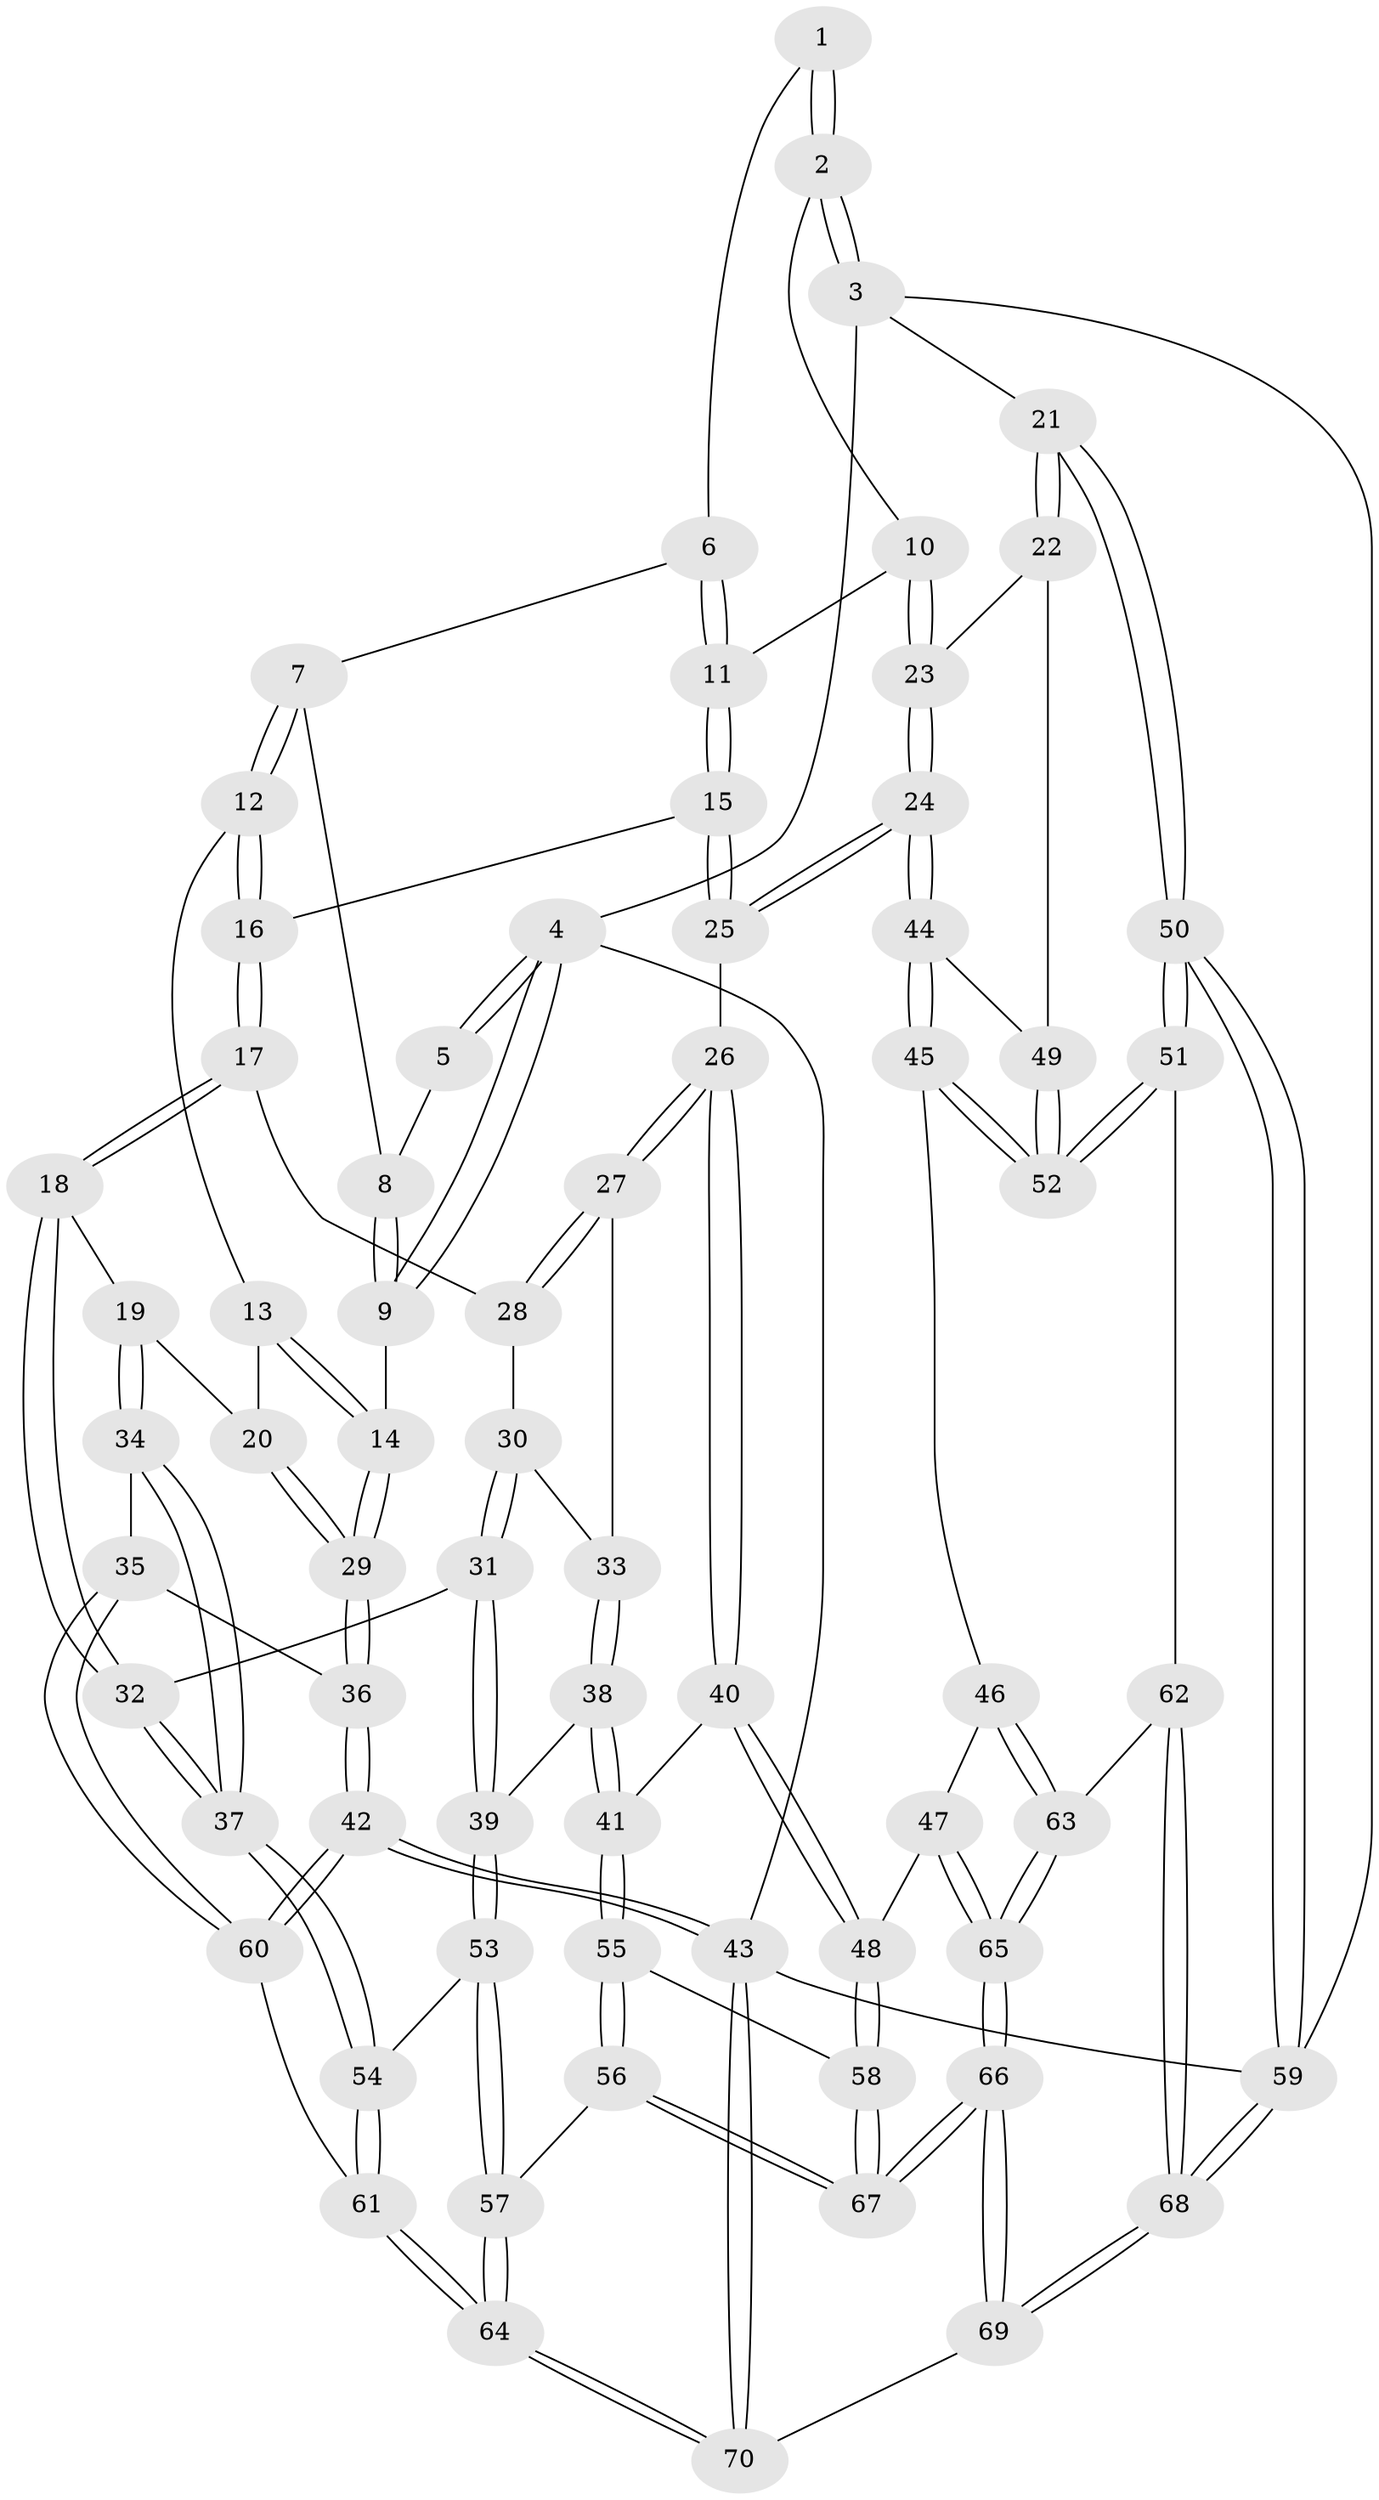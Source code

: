 // coarse degree distribution, {3: 0.2564102564102564, 5: 0.3076923076923077, 4: 0.358974358974359, 6: 0.07692307692307693}
// Generated by graph-tools (version 1.1) at 2025/42/03/06/25 10:42:34]
// undirected, 70 vertices, 172 edges
graph export_dot {
graph [start="1"]
  node [color=gray90,style=filled];
  1 [pos="+0.48733688711709805+0"];
  2 [pos="+0.8385363783257145+0"];
  3 [pos="+1+0"];
  4 [pos="+0+0"];
  5 [pos="+0.3532671378812551+0"];
  6 [pos="+0.4414551711494712+0.1544606637921702"];
  7 [pos="+0.3581409011261505+0.1378040997208861"];
  8 [pos="+0.3528716950320943+0.12666924543364474"];
  9 [pos="+0+0.03101759312971622"];
  10 [pos="+0.7744078197242725+0.07155412263451519"];
  11 [pos="+0.6231185821042908+0.1972835163644243"];
  12 [pos="+0.3202888153955955+0.21925037006521725"];
  13 [pos="+0.28125218426149845+0.2378302647248128"];
  14 [pos="+0+0.2604755460571024"];
  15 [pos="+0.5538946608711387+0.3532635749956326"];
  16 [pos="+0.4556389513627446+0.41106639946762336"];
  17 [pos="+0.4241219102243682+0.45191576274433104"];
  18 [pos="+0.4194391597351137+0.4547782284305272"];
  19 [pos="+0.34600072178303265+0.4812215586847938"];
  20 [pos="+0.27617391081703657+0.455237760111126"];
  21 [pos="+1+0.5132228062398186"];
  22 [pos="+1+0.5113769000575012"];
  23 [pos="+0.879326131944776+0.48654580537025066"];
  24 [pos="+0.7854989292851294+0.5420015073932741"];
  25 [pos="+0.732461586429015+0.5339054985402081"];
  26 [pos="+0.7033428768604665+0.5532689235192141"];
  27 [pos="+0.6373631003182039+0.5819648951592867"];
  28 [pos="+0.48224049299242594+0.5123131849770923"];
  29 [pos="+0+0.40965785608090594"];
  30 [pos="+0.5246486097545746+0.5936927525010283"];
  31 [pos="+0.502054769243839+0.6845120952677899"];
  32 [pos="+0.4568518543125394+0.61492144280102"];
  33 [pos="+0.6029087705668706+0.6156995072982142"];
  34 [pos="+0.30564882459201287+0.6678749024747357"];
  35 [pos="+0.13225513634791652+0.6920958462014516"];
  36 [pos="+0+0.4212591876455724"];
  37 [pos="+0.34341809972948717+0.7148024644919206"];
  38 [pos="+0.5690793792462281+0.7054077687293976"];
  39 [pos="+0.5021104361278442+0.6847943052701208"];
  40 [pos="+0.6360124274360943+0.7360368520517799"];
  41 [pos="+0.5771137347458244+0.7166827504423199"];
  42 [pos="+0+1"];
  43 [pos="+0+1"];
  44 [pos="+0.7898057082917253+0.7086659468985134"];
  45 [pos="+0.7871647125925483+0.7193266130000803"];
  46 [pos="+0.7605239843316965+0.757351757147067"];
  47 [pos="+0.7117882156569727+0.78105765574132"];
  48 [pos="+0.7030863942353119+0.7833302062005107"];
  49 [pos="+0.9226925306252023+0.698869934349079"];
  50 [pos="+1+0.8314336437943844"];
  51 [pos="+0.9848883577841377+0.8192188549895064"];
  52 [pos="+0.9845096039278265+0.8188657003516588"];
  53 [pos="+0.3731275651628807+0.7583751126794682"];
  54 [pos="+0.37024751657003074+0.7560756595121385"];
  55 [pos="+0.5351515796619529+0.8105249809132672"];
  56 [pos="+0.439337782011178+0.8792941832225818"];
  57 [pos="+0.4220156134846396+0.880786700329561"];
  58 [pos="+0.6590980850605723+0.8537588000615186"];
  59 [pos="+1+1"];
  60 [pos="+0.12256535104123083+0.8291178082513617"];
  61 [pos="+0.17247408766197803+0.8555330552033206"];
  62 [pos="+0.9473524346895649+0.8438552536101436"];
  63 [pos="+0.8429820482313564+0.8682268247823255"];
  64 [pos="+0.3283437200864807+1"];
  65 [pos="+0.7995078071909789+0.9742747489760795"];
  66 [pos="+0.7556771479109535+1"];
  67 [pos="+0.6395545785922021+0.9574532332381422"];
  68 [pos="+0.8061366937322099+1"];
  69 [pos="+0.7652375462133307+1"];
  70 [pos="+0.3107073284234379+1"];
  1 -- 2;
  1 -- 2;
  1 -- 6;
  2 -- 3;
  2 -- 3;
  2 -- 10;
  3 -- 4;
  3 -- 21;
  3 -- 59;
  4 -- 5;
  4 -- 5;
  4 -- 9;
  4 -- 9;
  4 -- 43;
  5 -- 8;
  6 -- 7;
  6 -- 11;
  6 -- 11;
  7 -- 8;
  7 -- 12;
  7 -- 12;
  8 -- 9;
  8 -- 9;
  9 -- 14;
  10 -- 11;
  10 -- 23;
  10 -- 23;
  11 -- 15;
  11 -- 15;
  12 -- 13;
  12 -- 16;
  12 -- 16;
  13 -- 14;
  13 -- 14;
  13 -- 20;
  14 -- 29;
  14 -- 29;
  15 -- 16;
  15 -- 25;
  15 -- 25;
  16 -- 17;
  16 -- 17;
  17 -- 18;
  17 -- 18;
  17 -- 28;
  18 -- 19;
  18 -- 32;
  18 -- 32;
  19 -- 20;
  19 -- 34;
  19 -- 34;
  20 -- 29;
  20 -- 29;
  21 -- 22;
  21 -- 22;
  21 -- 50;
  21 -- 50;
  22 -- 23;
  22 -- 49;
  23 -- 24;
  23 -- 24;
  24 -- 25;
  24 -- 25;
  24 -- 44;
  24 -- 44;
  25 -- 26;
  26 -- 27;
  26 -- 27;
  26 -- 40;
  26 -- 40;
  27 -- 28;
  27 -- 28;
  27 -- 33;
  28 -- 30;
  29 -- 36;
  29 -- 36;
  30 -- 31;
  30 -- 31;
  30 -- 33;
  31 -- 32;
  31 -- 39;
  31 -- 39;
  32 -- 37;
  32 -- 37;
  33 -- 38;
  33 -- 38;
  34 -- 35;
  34 -- 37;
  34 -- 37;
  35 -- 36;
  35 -- 60;
  35 -- 60;
  36 -- 42;
  36 -- 42;
  37 -- 54;
  37 -- 54;
  38 -- 39;
  38 -- 41;
  38 -- 41;
  39 -- 53;
  39 -- 53;
  40 -- 41;
  40 -- 48;
  40 -- 48;
  41 -- 55;
  41 -- 55;
  42 -- 43;
  42 -- 43;
  42 -- 60;
  42 -- 60;
  43 -- 70;
  43 -- 70;
  43 -- 59;
  44 -- 45;
  44 -- 45;
  44 -- 49;
  45 -- 46;
  45 -- 52;
  45 -- 52;
  46 -- 47;
  46 -- 63;
  46 -- 63;
  47 -- 48;
  47 -- 65;
  47 -- 65;
  48 -- 58;
  48 -- 58;
  49 -- 52;
  49 -- 52;
  50 -- 51;
  50 -- 51;
  50 -- 59;
  50 -- 59;
  51 -- 52;
  51 -- 52;
  51 -- 62;
  53 -- 54;
  53 -- 57;
  53 -- 57;
  54 -- 61;
  54 -- 61;
  55 -- 56;
  55 -- 56;
  55 -- 58;
  56 -- 57;
  56 -- 67;
  56 -- 67;
  57 -- 64;
  57 -- 64;
  58 -- 67;
  58 -- 67;
  59 -- 68;
  59 -- 68;
  60 -- 61;
  61 -- 64;
  61 -- 64;
  62 -- 63;
  62 -- 68;
  62 -- 68;
  63 -- 65;
  63 -- 65;
  64 -- 70;
  64 -- 70;
  65 -- 66;
  65 -- 66;
  66 -- 67;
  66 -- 67;
  66 -- 69;
  66 -- 69;
  68 -- 69;
  68 -- 69;
  69 -- 70;
}
